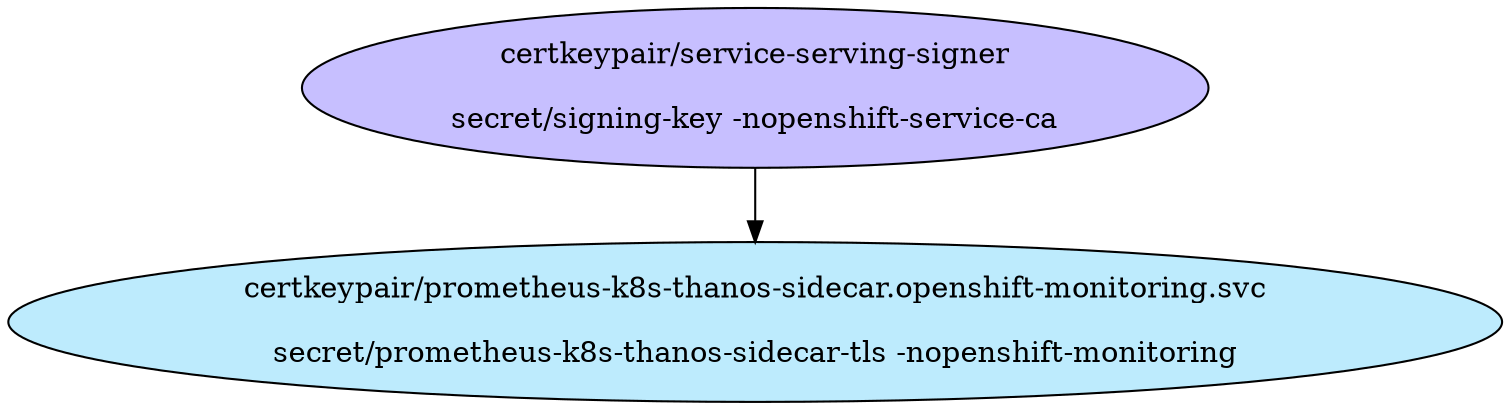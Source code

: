 digraph "Local Certificate" {
  // Node definitions.
  1 [
    label="certkeypair/service-serving-signer\n\nsecret/signing-key -nopenshift-service-ca\n"
    style=filled
    fillcolor="#c7bfff"
  ];
  31 [
    label="certkeypair/prometheus-k8s-thanos-sidecar.openshift-monitoring.svc\n\nsecret/prometheus-k8s-thanos-sidecar-tls -nopenshift-monitoring\n"
    style=filled
    fillcolor="#bdebfd"
  ];

  // Edge definitions.
  1 -> 31;
}